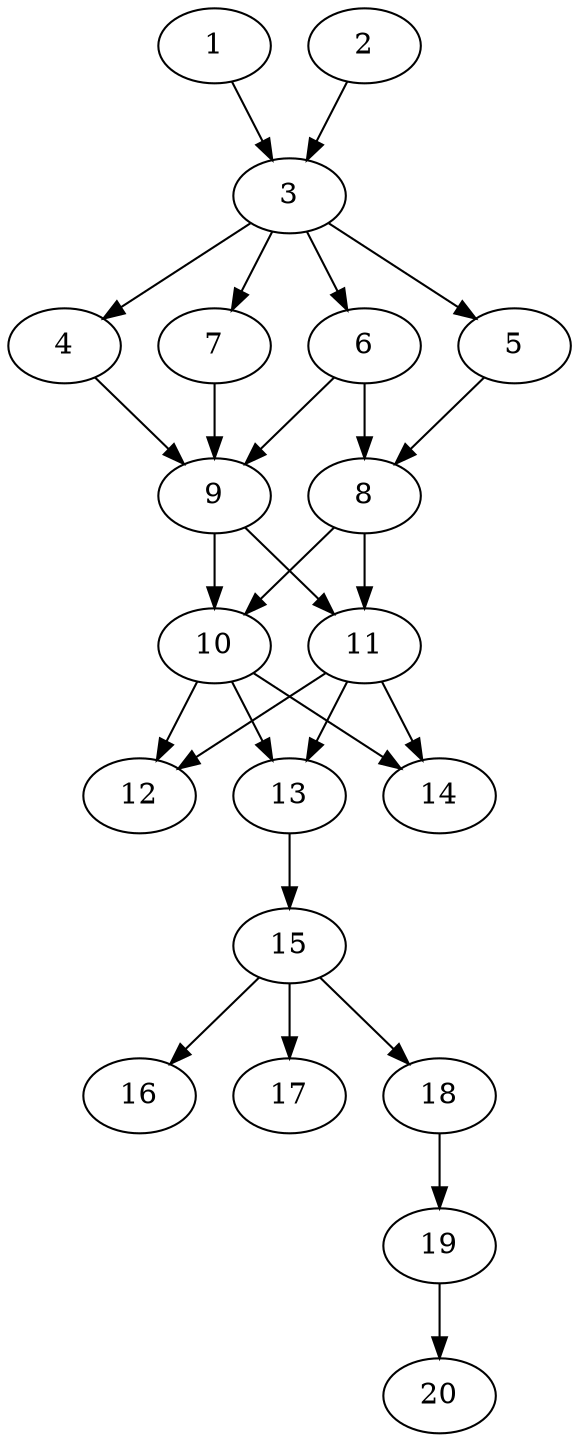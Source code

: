 // DAG automatically generated by daggen at Sat Jul 27 15:36:23 2019
// ./daggen --dot -n 20 --ccr 0.5 --fat 0.4 --regular 0.5 --density 0.7 --mindata 5242880 --maxdata 52428800 
digraph G {
  1 [size="79503360", alpha="0.07", expect_size="39751680"] 
  1 -> 3 [size ="39751680"]
  2 [size="22646784", alpha="0.00", expect_size="11323392"] 
  2 -> 3 [size ="11323392"]
  3 [size="17936384", alpha="0.06", expect_size="8968192"] 
  3 -> 4 [size ="8968192"]
  3 -> 5 [size ="8968192"]
  3 -> 6 [size ="8968192"]
  3 -> 7 [size ="8968192"]
  4 [size="44480512", alpha="0.19", expect_size="22240256"] 
  4 -> 9 [size ="22240256"]
  5 [size="73412608", alpha="0.14", expect_size="36706304"] 
  5 -> 8 [size ="36706304"]
  6 [size="75644928", alpha="0.07", expect_size="37822464"] 
  6 -> 8 [size ="37822464"]
  6 -> 9 [size ="37822464"]
  7 [size="80160768", alpha="0.19", expect_size="40080384"] 
  7 -> 9 [size ="40080384"]
  8 [size="20070400", alpha="0.19", expect_size="10035200"] 
  8 -> 10 [size ="10035200"]
  8 -> 11 [size ="10035200"]
  9 [size="59455488", alpha="0.09", expect_size="29727744"] 
  9 -> 10 [size ="29727744"]
  9 -> 11 [size ="29727744"]
  10 [size="66560000", alpha="0.10", expect_size="33280000"] 
  10 -> 12 [size ="33280000"]
  10 -> 13 [size ="33280000"]
  10 -> 14 [size ="33280000"]
  11 [size="29198336", alpha="0.19", expect_size="14599168"] 
  11 -> 12 [size ="14599168"]
  11 -> 13 [size ="14599168"]
  11 -> 14 [size ="14599168"]
  12 [size="62879744", alpha="0.08", expect_size="31439872"] 
  13 [size="64647168", alpha="0.19", expect_size="32323584"] 
  13 -> 15 [size ="32323584"]
  14 [size="92110848", alpha="0.14", expect_size="46055424"] 
  15 [size="86575104", alpha="0.14", expect_size="43287552"] 
  15 -> 16 [size ="43287552"]
  15 -> 17 [size ="43287552"]
  15 -> 18 [size ="43287552"]
  16 [size="59113472", alpha="0.05", expect_size="29556736"] 
  17 [size="90972160", alpha="0.02", expect_size="45486080"] 
  18 [size="87699456", alpha="0.20", expect_size="43849728"] 
  18 -> 19 [size ="43849728"]
  19 [size="83226624", alpha="0.04", expect_size="41613312"] 
  19 -> 20 [size ="41613312"]
  20 [size="33345536", alpha="0.02", expect_size="16672768"] 
}

